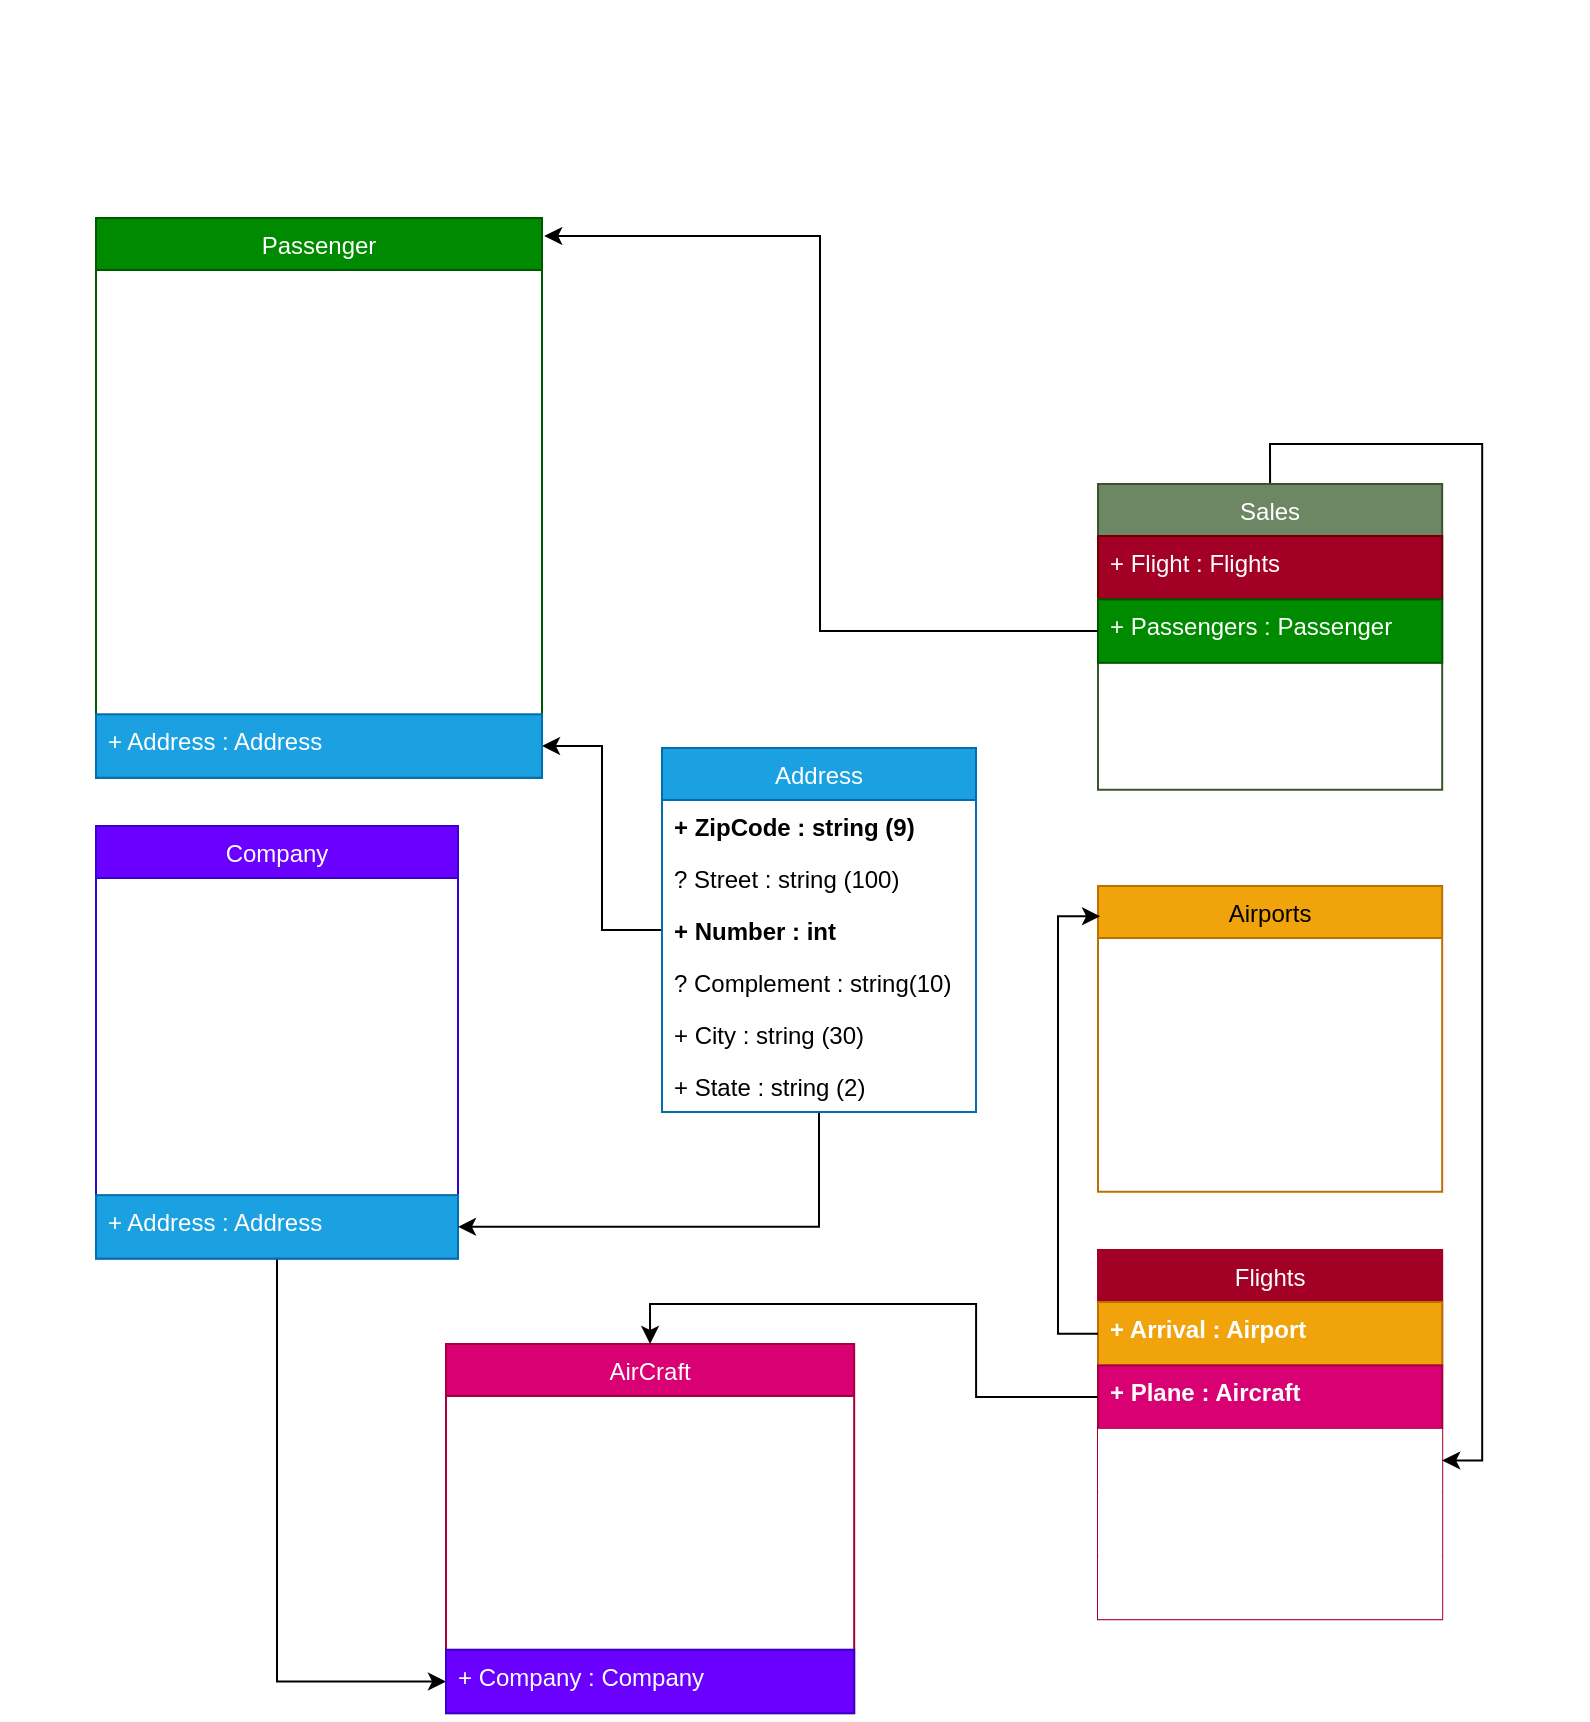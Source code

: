 <mxfile version="21.2.8" type="device" pages="4">
  <diagram id="s0iP47G4CVeVUpnfaaEv" name="Diagrama de Classes">
    <mxGraphModel dx="978" dy="566" grid="0" gridSize="10" guides="1" tooltips="1" connect="1" arrows="1" fold="1" page="1" pageScale="1" pageWidth="827" pageHeight="1169" math="0" shadow="0">
      <root>
        <mxCell id="0" />
        <mxCell id="1" parent="0" />
        <mxCell id="D756m5_iraOkWuvS1Wwe-50" value="&lt;h1&gt;Diagrama&lt;/h1&gt;&lt;p&gt;Empresa OnTheFly&lt;/p&gt;" style="text;html=1;strokeColor=none;fillColor=none;spacing=5;spacingTop=-20;whiteSpace=wrap;overflow=hidden;rounded=0;fontColor=#FFFFFF;labelBackgroundColor=none;align=right;" parent="1" vertex="1">
          <mxGeometry x="685" y="18" width="128" height="69" as="geometry" />
        </mxCell>
        <mxCell id="NTuiT2gRf-ZXmOVXVoKC-87" style="edgeStyle=orthogonalEdgeStyle;rounded=0;orthogonalLoop=1;jettySize=auto;html=1;" parent="1" source="D756m5_iraOkWuvS1Wwe-10" target="NTuiT2gRf-ZXmOVXVoKC-85" edge="1">
          <mxGeometry relative="1" as="geometry" />
        </mxCell>
        <mxCell id="D756m5_iraOkWuvS1Wwe-10" value="Company" style="swimlane;fontStyle=0;childLayout=stackLayout;horizontal=1;startSize=26;fillColor=#6a00ff;horizontalStack=0;resizeParent=1;resizeParentMax=0;resizeLast=0;collapsible=1;marginBottom=0;strokeColor=#3700CC;fontColor=#ffffff;labelBackgroundColor=none;" parent="1" vertex="1">
          <mxGeometry x="67" y="421" width="181" height="216.286" as="geometry" />
        </mxCell>
        <mxCell id="D756m5_iraOkWuvS1Wwe-12" value="+ CNPJ : string (19)" style="text;strokeColor=none;fillColor=none;align=left;verticalAlign=top;spacingLeft=4;spacingRight=4;overflow=hidden;rotatable=0;points=[[0,0.5],[1,0.5]];portConstraint=eastwest;fontColor=#FFFFFF;labelBackgroundColor=none;fontStyle=1" parent="D756m5_iraOkWuvS1Wwe-10" vertex="1">
          <mxGeometry y="26" width="181" height="31.714" as="geometry" />
        </mxCell>
        <mxCell id="D756m5_iraOkWuvS1Wwe-13" value="+ Name : string (30)" style="text;strokeColor=none;fillColor=none;align=left;verticalAlign=top;spacingLeft=4;spacingRight=4;overflow=hidden;rotatable=0;points=[[0,0.5],[1,0.5]];portConstraint=eastwest;fontColor=#FFFFFF;labelBackgroundColor=none;fontStyle=1" parent="D756m5_iraOkWuvS1Wwe-10" vertex="1">
          <mxGeometry y="57.714" width="181" height="31.714" as="geometry" />
        </mxCell>
        <mxCell id="hUZ1QwDip2gVJBxOEBDa-5" value="+ NameOpt : string (30)" style="text;strokeColor=none;fillColor=none;align=left;verticalAlign=top;spacingLeft=4;spacingRight=4;overflow=hidden;rotatable=0;points=[[0,0.5],[1,0.5]];portConstraint=eastwest;fontColor=#FFFFFF;labelBackgroundColor=none;" parent="D756m5_iraOkWuvS1Wwe-10" vertex="1">
          <mxGeometry y="89.429" width="181" height="31.714" as="geometry" />
        </mxCell>
        <mxCell id="D756m5_iraOkWuvS1Wwe-11" value="+ DtOpen : Date (dd/mm/aaaa)" style="text;strokeColor=none;fillColor=none;align=left;verticalAlign=top;spacingLeft=4;spacingRight=4;overflow=hidden;rotatable=0;points=[[0,0.5],[1,0.5]];portConstraint=eastwest;fontColor=#FFFFFF;labelBackgroundColor=none;" parent="D756m5_iraOkWuvS1Wwe-10" vertex="1">
          <mxGeometry y="121.143" width="181" height="31.714" as="geometry" />
        </mxCell>
        <mxCell id="NTuiT2gRf-ZXmOVXVoKC-1" value="+ Status : Bool" style="text;strokeColor=none;fillColor=none;align=left;verticalAlign=top;spacingLeft=4;spacingRight=4;overflow=hidden;rotatable=0;points=[[0,0.5],[1,0.5]];portConstraint=eastwest;fontColor=#FFFFFF;labelBackgroundColor=none;fontStyle=6" parent="D756m5_iraOkWuvS1Wwe-10" vertex="1">
          <mxGeometry y="152.857" width="181" height="31.714" as="geometry" />
        </mxCell>
        <mxCell id="NTuiT2gRf-ZXmOVXVoKC-15" value="+ Address : Address" style="text;strokeColor=#006EAF;fillColor=#1ba1e2;align=left;verticalAlign=top;spacingLeft=4;spacingRight=4;overflow=hidden;rotatable=0;points=[[0,0.5],[1,0.5]];portConstraint=eastwest;fontColor=#ffffff;labelBackgroundColor=none;" parent="D756m5_iraOkWuvS1Wwe-10" vertex="1">
          <mxGeometry y="184.571" width="181" height="31.714" as="geometry" />
        </mxCell>
        <mxCell id="NTuiT2gRf-ZXmOVXVoKC-81" style="edgeStyle=orthogonalEdgeStyle;rounded=0;orthogonalLoop=1;jettySize=auto;html=1;" parent="1" source="NTuiT2gRf-ZXmOVXVoKC-5" target="NTuiT2gRf-ZXmOVXVoKC-80" edge="1">
          <mxGeometry relative="1" as="geometry" />
        </mxCell>
        <mxCell id="NTuiT2gRf-ZXmOVXVoKC-84" style="edgeStyle=orthogonalEdgeStyle;rounded=0;orthogonalLoop=1;jettySize=auto;html=1;entryX=1;entryY=0.5;entryDx=0;entryDy=0;" parent="1" source="NTuiT2gRf-ZXmOVXVoKC-5" target="NTuiT2gRf-ZXmOVXVoKC-15" edge="1">
          <mxGeometry relative="1" as="geometry" />
        </mxCell>
        <mxCell id="NTuiT2gRf-ZXmOVXVoKC-5" value="Address" style="swimlane;fontStyle=0;childLayout=stackLayout;horizontal=1;startSize=26;fillColor=#1ba1e2;horizontalStack=0;resizeParent=1;resizeParentMax=0;resizeLast=0;collapsible=1;marginBottom=0;fontColor=#ffffff;strokeColor=#006EAF;" parent="1" vertex="1">
          <mxGeometry x="350" y="382" width="157" height="182" as="geometry" />
        </mxCell>
        <mxCell id="NTuiT2gRf-ZXmOVXVoKC-6" value="+ ZipCode : string (9)" style="text;strokeColor=none;fillColor=none;align=left;verticalAlign=top;spacingLeft=4;spacingRight=4;overflow=hidden;rotatable=0;points=[[0,0.5],[1,0.5]];portConstraint=eastwest;fontStyle=1" parent="NTuiT2gRf-ZXmOVXVoKC-5" vertex="1">
          <mxGeometry y="26" width="157" height="26" as="geometry" />
        </mxCell>
        <mxCell id="NTuiT2gRf-ZXmOVXVoKC-7" value="? Street : string (100)" style="text;strokeColor=none;fillColor=none;align=left;verticalAlign=top;spacingLeft=4;spacingRight=4;overflow=hidden;rotatable=0;points=[[0,0.5],[1,0.5]];portConstraint=eastwest;" parent="NTuiT2gRf-ZXmOVXVoKC-5" vertex="1">
          <mxGeometry y="52" width="157" height="26" as="geometry" />
        </mxCell>
        <mxCell id="NTuiT2gRf-ZXmOVXVoKC-8" value="+ Number : int" style="text;strokeColor=none;fillColor=none;align=left;verticalAlign=top;spacingLeft=4;spacingRight=4;overflow=hidden;rotatable=0;points=[[0,0.5],[1,0.5]];portConstraint=eastwest;fontStyle=1" parent="NTuiT2gRf-ZXmOVXVoKC-5" vertex="1">
          <mxGeometry y="78" width="157" height="26" as="geometry" />
        </mxCell>
        <mxCell id="bqiVK-j8DCyWfD3Azw1M-1" value="? Complement : string(10)" style="text;strokeColor=none;fillColor=none;align=left;verticalAlign=top;spacingLeft=4;spacingRight=4;overflow=hidden;rotatable=0;points=[[0,0.5],[1,0.5]];portConstraint=eastwest;fontStyle=0" parent="NTuiT2gRf-ZXmOVXVoKC-5" vertex="1">
          <mxGeometry y="104" width="157" height="26" as="geometry" />
        </mxCell>
        <mxCell id="NTuiT2gRf-ZXmOVXVoKC-9" value="+ City : string (30)" style="text;strokeColor=none;fillColor=none;align=left;verticalAlign=top;spacingLeft=4;spacingRight=4;overflow=hidden;rotatable=0;points=[[0,0.5],[1,0.5]];portConstraint=eastwest;" parent="NTuiT2gRf-ZXmOVXVoKC-5" vertex="1">
          <mxGeometry y="130" width="157" height="26" as="geometry" />
        </mxCell>
        <mxCell id="NTuiT2gRf-ZXmOVXVoKC-10" value="+ State : string (2)" style="text;strokeColor=none;fillColor=none;align=left;verticalAlign=top;spacingLeft=4;spacingRight=4;overflow=hidden;rotatable=0;points=[[0,0.5],[1,0.5]];portConstraint=eastwest;" parent="NTuiT2gRf-ZXmOVXVoKC-5" vertex="1">
          <mxGeometry y="156" width="157" height="26" as="geometry" />
        </mxCell>
        <mxCell id="NTuiT2gRf-ZXmOVXVoKC-20" value="AirCraft" style="swimlane;fontStyle=0;childLayout=stackLayout;horizontal=1;startSize=26;fillColor=#d80073;horizontalStack=0;resizeParent=1;resizeParentMax=0;resizeLast=0;collapsible=1;marginBottom=0;strokeColor=#A50040;fontColor=#ffffff;labelBackgroundColor=none;" parent="1" vertex="1">
          <mxGeometry x="242" y="680.0" width="204.09" height="184.571" as="geometry" />
        </mxCell>
        <mxCell id="NTuiT2gRf-ZXmOVXVoKC-21" value="+ RAB : string (6)" style="text;strokeColor=none;fillColor=none;align=left;verticalAlign=top;spacingLeft=4;spacingRight=4;overflow=hidden;rotatable=0;points=[[0,0.5],[1,0.5]];portConstraint=eastwest;fontColor=#FFFFFF;labelBackgroundColor=none;fontStyle=1" parent="NTuiT2gRf-ZXmOVXVoKC-20" vertex="1">
          <mxGeometry y="26" width="204.09" height="31.714" as="geometry" />
        </mxCell>
        <mxCell id="NTuiT2gRf-ZXmOVXVoKC-22" value="+ Capacity : int" style="text;strokeColor=none;fillColor=none;align=left;verticalAlign=top;spacingLeft=4;spacingRight=4;overflow=hidden;rotatable=0;points=[[0,0.5],[1,0.5]];portConstraint=eastwest;fontColor=#FFFFFF;labelBackgroundColor=none;" parent="NTuiT2gRf-ZXmOVXVoKC-20" vertex="1">
          <mxGeometry y="57.714" width="204.09" height="31.714" as="geometry" />
        </mxCell>
        <mxCell id="NTuiT2gRf-ZXmOVXVoKC-23" value="+ DtRegistry : DateTime" style="text;strokeColor=none;fillColor=none;align=left;verticalAlign=top;spacingLeft=4;spacingRight=4;overflow=hidden;rotatable=0;points=[[0,0.5],[1,0.5]];portConstraint=eastwest;fontColor=#FFFFFF;labelBackgroundColor=none;" parent="NTuiT2gRf-ZXmOVXVoKC-20" vertex="1">
          <mxGeometry y="89.429" width="204.09" height="31.714" as="geometry" />
        </mxCell>
        <mxCell id="NTuiT2gRf-ZXmOVXVoKC-24" value="? DtLastFlight : DateTime" style="text;strokeColor=none;fillColor=none;align=left;verticalAlign=top;spacingLeft=4;spacingRight=4;overflow=hidden;rotatable=0;points=[[0,0.5],[1,0.5]];portConstraint=eastwest;fontColor=#FFFFFF;labelBackgroundColor=none;" parent="NTuiT2gRf-ZXmOVXVoKC-20" vertex="1">
          <mxGeometry y="121.143" width="204.09" height="31.714" as="geometry" />
        </mxCell>
        <mxCell id="NTuiT2gRf-ZXmOVXVoKC-85" value="+ Company : Company" style="text;strokeColor=#3700CC;fillColor=#6a00ff;align=left;verticalAlign=top;spacingLeft=4;spacingRight=4;overflow=hidden;rotatable=0;points=[[0,0.5],[1,0.5]];portConstraint=eastwest;fontColor=#ffffff;labelBackgroundColor=none;" parent="NTuiT2gRf-ZXmOVXVoKC-20" vertex="1">
          <mxGeometry y="152.857" width="204.09" height="31.714" as="geometry" />
        </mxCell>
        <mxCell id="NTuiT2gRf-ZXmOVXVoKC-26" value="Flights" style="swimlane;fontStyle=0;childLayout=stackLayout;horizontal=1;startSize=26;fillColor=#a20025;horizontalStack=0;resizeParent=1;resizeParentMax=0;resizeLast=0;collapsible=1;marginBottom=0;strokeColor=#A20025;fontColor=#FFFFFF;labelBackgroundColor=none;" parent="1" vertex="1">
          <mxGeometry x="567.999" y="632.999" width="172.092" height="184.571" as="geometry" />
        </mxCell>
        <mxCell id="NTuiT2gRf-ZXmOVXVoKC-27" value="+ Arrival : Airport" style="text;strokeColor=#BD7000;fillColor=#f0a30a;align=left;verticalAlign=top;spacingLeft=4;spacingRight=4;overflow=hidden;rotatable=0;points=[[0,0.5],[1,0.5]];portConstraint=eastwest;fontColor=#FFFFFF;labelBackgroundColor=none;fontStyle=1" parent="NTuiT2gRf-ZXmOVXVoKC-26" vertex="1">
          <mxGeometry y="26" width="172.092" height="31.714" as="geometry" />
        </mxCell>
        <mxCell id="NTuiT2gRf-ZXmOVXVoKC-28" value="+ Plane : Aircraft" style="text;strokeColor=#A50040;fillColor=#d80073;align=left;verticalAlign=top;spacingLeft=4;spacingRight=4;overflow=hidden;rotatable=0;points=[[0,0.5],[1,0.5]];portConstraint=eastwest;fontColor=#ffffff;labelBackgroundColor=none;fontStyle=1" parent="NTuiT2gRf-ZXmOVXVoKC-26" vertex="1">
          <mxGeometry y="57.714" width="172.092" height="31.714" as="geometry" />
        </mxCell>
        <mxCell id="NTuiT2gRf-ZXmOVXVoKC-29" value="+ Sales : int" style="text;strokeColor=none;fillColor=default;align=left;verticalAlign=top;spacingLeft=4;spacingRight=4;overflow=hidden;rotatable=0;points=[[0,0.5],[1,0.5]];portConstraint=eastwest;fontColor=#ffffff;labelBackgroundColor=none;" parent="NTuiT2gRf-ZXmOVXVoKC-26" vertex="1">
          <mxGeometry y="89.429" width="172.092" height="31.714" as="geometry" />
        </mxCell>
        <mxCell id="wTfsfkHxu8v1AXulRFlv-2" value="+ Status : bool" style="text;strokeColor=none;fillColor=default;align=left;verticalAlign=top;spacingLeft=4;spacingRight=4;overflow=hidden;rotatable=0;points=[[0,0.5],[1,0.5]];portConstraint=eastwest;fontColor=#ffffff;labelBackgroundColor=none;" parent="NTuiT2gRf-ZXmOVXVoKC-26" vertex="1">
          <mxGeometry y="121.143" width="172.092" height="31.714" as="geometry" />
        </mxCell>
        <mxCell id="oEJG3jGZDdh6wJ7Qo5Io-1" value="+ Schedule : DateTime" style="text;strokeColor=none;fillColor=default;align=left;verticalAlign=top;spacingLeft=4;spacingRight=4;overflow=hidden;rotatable=0;points=[[0,0.5],[1,0.5]];portConstraint=eastwest;fontColor=#ffffff;labelBackgroundColor=none;fontStyle=1" parent="NTuiT2gRf-ZXmOVXVoKC-26" vertex="1">
          <mxGeometry y="152.857" width="172.092" height="31.714" as="geometry" />
        </mxCell>
        <mxCell id="V2Tdd-IYD4Dd5Jlef20r-1" style="edgeStyle=orthogonalEdgeStyle;rounded=0;orthogonalLoop=1;jettySize=auto;html=1;exitX=0.5;exitY=0;exitDx=0;exitDy=0;" parent="1" source="NTuiT2gRf-ZXmOVXVoKC-30" target="NTuiT2gRf-ZXmOVXVoKC-29" edge="1">
          <mxGeometry relative="1" as="geometry" />
        </mxCell>
        <mxCell id="NTuiT2gRf-ZXmOVXVoKC-30" value="Sales" style="swimlane;fontStyle=0;childLayout=stackLayout;horizontal=1;startSize=26;fillColor=#6d8764;horizontalStack=0;resizeParent=1;resizeParentMax=0;resizeLast=0;collapsible=1;marginBottom=0;strokeColor=#3A5431;fontColor=#ffffff;labelBackgroundColor=none;" parent="1" vertex="1">
          <mxGeometry x="567.998" y="249.996" width="172.092" height="152.857" as="geometry" />
        </mxCell>
        <mxCell id="NTuiT2gRf-ZXmOVXVoKC-31" value="+ Flight : Flights" style="text;strokeColor=#6F0000;fillColor=#a20025;align=left;verticalAlign=top;spacingLeft=4;spacingRight=4;overflow=hidden;rotatable=0;points=[[0,0.5],[1,0.5]];portConstraint=eastwest;fontColor=#ffffff;labelBackgroundColor=none;" parent="NTuiT2gRf-ZXmOVXVoKC-30" vertex="1">
          <mxGeometry y="26" width="172.092" height="31.714" as="geometry" />
        </mxCell>
        <mxCell id="NTuiT2gRf-ZXmOVXVoKC-32" value="+ Passengers : Passenger" style="text;strokeColor=#005700;fillColor=#008a00;align=left;verticalAlign=top;spacingLeft=4;spacingRight=4;overflow=hidden;rotatable=0;points=[[0,0.5],[1,0.5]];portConstraint=eastwest;fontColor=#ffffff;labelBackgroundColor=none;" parent="NTuiT2gRf-ZXmOVXVoKC-30" vertex="1">
          <mxGeometry y="57.714" width="172.092" height="31.714" as="geometry" />
        </mxCell>
        <mxCell id="NTuiT2gRf-ZXmOVXVoKC-33" value="+ Reserved: bool" style="text;strokeColor=none;fillColor=none;align=left;verticalAlign=top;spacingLeft=4;spacingRight=4;overflow=hidden;rotatable=0;points=[[0,0.5],[1,0.5]];portConstraint=eastwest;fontColor=#FFFFFF;labelBackgroundColor=none;" parent="NTuiT2gRf-ZXmOVXVoKC-30" vertex="1">
          <mxGeometry y="89.429" width="172.092" height="31.714" as="geometry" />
        </mxCell>
        <mxCell id="NTuiT2gRf-ZXmOVXVoKC-93" value="+ Sold : bool" style="text;strokeColor=none;fillColor=none;align=left;verticalAlign=top;spacingLeft=4;spacingRight=4;overflow=hidden;rotatable=0;points=[[0,0.5],[1,0.5]];portConstraint=eastwest;fontColor=#FFFFFF;labelBackgroundColor=none;fontStyle=6" parent="NTuiT2gRf-ZXmOVXVoKC-30" vertex="1">
          <mxGeometry y="121.143" width="172.092" height="31.714" as="geometry" />
        </mxCell>
        <mxCell id="NTuiT2gRf-ZXmOVXVoKC-68" value="Airports" style="swimlane;fontStyle=0;childLayout=stackLayout;horizontal=1;startSize=26;fillColor=#f0a30a;horizontalStack=0;resizeParent=1;resizeParentMax=0;resizeLast=0;collapsible=1;marginBottom=0;strokeColor=#BD7000;fontColor=#000000;labelBackgroundColor=none;" parent="1" vertex="1">
          <mxGeometry x="568" y="451" width="172.092" height="152.857" as="geometry" />
        </mxCell>
        <mxCell id="NTuiT2gRf-ZXmOVXVoKC-69" value="+ IATA : string (3)" style="text;strokeColor=none;fillColor=none;align=left;verticalAlign=top;spacingLeft=4;spacingRight=4;overflow=hidden;rotatable=0;points=[[0,0.5],[1,0.5]];portConstraint=eastwest;fontColor=#FFFFFF;labelBackgroundColor=none;fontStyle=1" parent="NTuiT2gRf-ZXmOVXVoKC-68" vertex="1">
          <mxGeometry y="26" width="172.092" height="31.714" as="geometry" />
        </mxCell>
        <mxCell id="NTuiT2gRf-ZXmOVXVoKC-70" value="+ State : string (2)" style="text;strokeColor=none;fillColor=none;align=left;verticalAlign=top;spacingLeft=4;spacingRight=4;overflow=hidden;rotatable=0;points=[[0,0.5],[1,0.5]];portConstraint=eastwest;fontColor=#FFFFFF;labelBackgroundColor=none;fontStyle=0" parent="NTuiT2gRf-ZXmOVXVoKC-68" vertex="1">
          <mxGeometry y="57.714" width="172.092" height="31.714" as="geometry" />
        </mxCell>
        <mxCell id="mOaIPzC0KGJ-YpsY6W_5-1" value="+ City : string (20)" style="text;strokeColor=none;fillColor=none;align=left;verticalAlign=top;spacingLeft=4;spacingRight=4;overflow=hidden;rotatable=0;points=[[0,0.5],[1,0.5]];portConstraint=eastwest;fontColor=#FFFFFF;labelBackgroundColor=none;fontStyle=0" parent="NTuiT2gRf-ZXmOVXVoKC-68" vertex="1">
          <mxGeometry y="89.429" width="172.092" height="31.714" as="geometry" />
        </mxCell>
        <mxCell id="NTuiT2gRf-ZXmOVXVoKC-71" value="+ Country : string (2)" style="text;strokeColor=none;fillColor=none;align=left;verticalAlign=top;spacingLeft=4;spacingRight=4;overflow=hidden;rotatable=0;points=[[0,0.5],[1,0.5]];portConstraint=eastwest;fontColor=#FFFFFF;labelBackgroundColor=none;fontStyle=0" parent="NTuiT2gRf-ZXmOVXVoKC-68" vertex="1">
          <mxGeometry y="121.143" width="172.092" height="31.714" as="geometry" />
        </mxCell>
        <mxCell id="NTuiT2gRf-ZXmOVXVoKC-72" value="Passenger" style="swimlane;fontStyle=0;childLayout=stackLayout;horizontal=1;startSize=26;fillColor=#008a00;horizontalStack=0;resizeParent=1;resizeParentMax=0;resizeLast=0;collapsible=1;marginBottom=0;strokeColor=#005700;fontColor=#ffffff;labelBackgroundColor=none;" parent="1" vertex="1">
          <mxGeometry x="67" y="117" width="223" height="279.86" as="geometry" />
        </mxCell>
        <mxCell id="NTuiT2gRf-ZXmOVXVoKC-73" value="+ CPF : string (14)" style="text;strokeColor=none;fillColor=none;align=left;verticalAlign=top;spacingLeft=4;spacingRight=4;overflow=hidden;rotatable=0;points=[[0,0.5],[1,0.5]];portConstraint=eastwest;fontColor=#FFFFFF;labelBackgroundColor=none;fontStyle=1" parent="NTuiT2gRf-ZXmOVXVoKC-72" vertex="1">
          <mxGeometry y="26" width="223" height="31.714" as="geometry" />
        </mxCell>
        <mxCell id="NTuiT2gRf-ZXmOVXVoKC-74" value="+ Name : string (30)" style="text;strokeColor=none;fillColor=none;align=left;verticalAlign=top;spacingLeft=4;spacingRight=4;overflow=hidden;rotatable=0;points=[[0,0.5],[1,0.5]];portConstraint=eastwest;fontColor=#FFFFFF;labelBackgroundColor=none;" parent="NTuiT2gRf-ZXmOVXVoKC-72" vertex="1">
          <mxGeometry y="57.714" width="223" height="31.714" as="geometry" />
        </mxCell>
        <mxCell id="NTuiT2gRf-ZXmOVXVoKC-75" value="+ Gender : char&#xa;" style="text;strokeColor=none;fillColor=none;align=left;verticalAlign=top;spacingLeft=4;spacingRight=4;overflow=hidden;rotatable=0;points=[[0,0.5],[1,0.5]];portConstraint=eastwest;fontColor=#FFFFFF;labelBackgroundColor=none;" parent="NTuiT2gRf-ZXmOVXVoKC-72" vertex="1">
          <mxGeometry y="89.429" width="223" height="31.714" as="geometry" />
        </mxCell>
        <mxCell id="NTuiT2gRf-ZXmOVXVoKC-76" value="? Phone : string (14)" style="text;strokeColor=none;fillColor=none;align=left;verticalAlign=top;spacingLeft=4;spacingRight=4;overflow=hidden;rotatable=0;points=[[0,0.5],[1,0.5]];portConstraint=eastwest;fontColor=#FFFFFF;labelBackgroundColor=none;" parent="NTuiT2gRf-ZXmOVXVoKC-72" vertex="1">
          <mxGeometry y="121.143" width="223" height="31.86" as="geometry" />
        </mxCell>
        <mxCell id="NTuiT2gRf-ZXmOVXVoKC-77" value="+ DtBirth : Date (dd/mm/aaaa)&#xa;" style="text;strokeColor=none;fillColor=none;align=left;verticalAlign=top;spacingLeft=4;spacingRight=4;overflow=hidden;rotatable=0;points=[[0,0.5],[1,0.5]];portConstraint=eastwest;fontColor=#FFFFFF;labelBackgroundColor=none;" parent="NTuiT2gRf-ZXmOVXVoKC-72" vertex="1">
          <mxGeometry y="153.003" width="223" height="31.714" as="geometry" />
        </mxCell>
        <mxCell id="NTuiT2gRf-ZXmOVXVoKC-78" value="+ DtRegister : DateTime (dd/mm/aaaa)" style="text;strokeColor=none;fillColor=none;align=left;verticalAlign=top;spacingLeft=4;spacingRight=4;overflow=hidden;rotatable=0;points=[[0,0.5],[1,0.5]];portConstraint=eastwest;fontColor=#FFFFFF;labelBackgroundColor=none;" parent="NTuiT2gRf-ZXmOVXVoKC-72" vertex="1">
          <mxGeometry y="184.717" width="223" height="31.714" as="geometry" />
        </mxCell>
        <mxCell id="NTuiT2gRf-ZXmOVXVoKC-79" value="+ Status : Bool" style="text;strokeColor=none;fillColor=none;align=left;verticalAlign=top;spacingLeft=4;spacingRight=4;overflow=hidden;rotatable=0;points=[[0,0.5],[1,0.5]];portConstraint=eastwest;fontColor=#FFFFFF;labelBackgroundColor=none;fontStyle=6" parent="NTuiT2gRf-ZXmOVXVoKC-72" vertex="1">
          <mxGeometry y="216.431" width="223" height="31.714" as="geometry" />
        </mxCell>
        <mxCell id="NTuiT2gRf-ZXmOVXVoKC-80" value="+ Address : Address" style="text;strokeColor=#006EAF;fillColor=#1ba1e2;align=left;verticalAlign=top;spacingLeft=4;spacingRight=4;overflow=hidden;rotatable=0;points=[[0,0.5],[1,0.5]];portConstraint=eastwest;fontColor=#ffffff;labelBackgroundColor=none;" parent="NTuiT2gRf-ZXmOVXVoKC-72" vertex="1">
          <mxGeometry y="248.146" width="223" height="31.714" as="geometry" />
        </mxCell>
        <mxCell id="NTuiT2gRf-ZXmOVXVoKC-90" style="edgeStyle=orthogonalEdgeStyle;rounded=0;orthogonalLoop=1;jettySize=auto;html=1;entryX=0.5;entryY=0;entryDx=0;entryDy=0;" parent="1" source="NTuiT2gRf-ZXmOVXVoKC-28" target="NTuiT2gRf-ZXmOVXVoKC-20" edge="1">
          <mxGeometry relative="1" as="geometry" />
        </mxCell>
        <mxCell id="NTuiT2gRf-ZXmOVXVoKC-91" style="edgeStyle=orthogonalEdgeStyle;rounded=0;orthogonalLoop=1;jettySize=auto;html=1;entryX=0.006;entryY=0.099;entryDx=0;entryDy=0;entryPerimeter=0;" parent="1" source="NTuiT2gRf-ZXmOVXVoKC-27" target="NTuiT2gRf-ZXmOVXVoKC-68" edge="1">
          <mxGeometry relative="1" as="geometry" />
        </mxCell>
        <mxCell id="NTuiT2gRf-ZXmOVXVoKC-95" style="edgeStyle=orthogonalEdgeStyle;rounded=0;orthogonalLoop=1;jettySize=auto;html=1;entryX=1.005;entryY=0.032;entryDx=0;entryDy=0;entryPerimeter=0;" parent="1" source="NTuiT2gRf-ZXmOVXVoKC-32" target="NTuiT2gRf-ZXmOVXVoKC-72" edge="1">
          <mxGeometry relative="1" as="geometry">
            <mxPoint x="326" y="198" as="targetPoint" />
          </mxGeometry>
        </mxCell>
        <mxCell id="O02N_vaFpNUha1QTAmt3-1" value="Classes - Dotnet Core" style="text;html=1;strokeColor=none;fillColor=none;align=center;verticalAlign=middle;whiteSpace=wrap;rounded=0;fontStyle=1;fontColor=#FFFFFF;labelBackgroundColor=none;" parent="1" vertex="1">
          <mxGeometry x="19" y="18" width="137" height="30" as="geometry" />
        </mxCell>
      </root>
    </mxGraphModel>
  </diagram>
  <diagram id="Sys5PgMuy0D5WZqCFuJv" name="Diagrama de Core">
    <mxGraphModel dx="1418" dy="820" grid="0" gridSize="10" guides="1" tooltips="1" connect="1" arrows="1" fold="1" page="1" pageScale="1" pageWidth="850" pageHeight="1100" math="0" shadow="0">
      <root>
        <mxCell id="0" />
        <mxCell id="1" parent="0" />
        <mxCell id="l92b_fELdAD-0Tn2WYDk-26" value="Passenger" style="rounded=1;whiteSpace=wrap;html=1;fillColor=#008a00;strokeColor=#005700;fontColor=#ffffff;labelBackgroundColor=none;" parent="1" vertex="1">
          <mxGeometry x="146" y="139" width="120" height="60" as="geometry" />
        </mxCell>
        <mxCell id="l92b_fELdAD-0Tn2WYDk-27" style="edgeStyle=orthogonalEdgeStyle;rounded=0;orthogonalLoop=1;jettySize=auto;html=1;startArrow=classic;startFill=1;endArrow=classic;endFill=1;fontColor=#FFFFFF;labelBackgroundColor=none;" parent="1" source="l92b_fELdAD-0Tn2WYDk-28" target="l92b_fELdAD-0Tn2WYDk-43" edge="1">
          <mxGeometry relative="1" as="geometry" />
        </mxCell>
        <mxCell id="l92b_fELdAD-0Tn2WYDk-28" value="Company" style="rounded=1;whiteSpace=wrap;html=1;fillColor=#6a00ff;strokeColor=#3700CC;fontColor=#ffffff;labelBackgroundColor=none;" parent="1" vertex="1">
          <mxGeometry x="146" y="225" width="120" height="60" as="geometry" />
        </mxCell>
        <mxCell id="l92b_fELdAD-0Tn2WYDk-29" style="edgeStyle=orthogonalEdgeStyle;rounded=0;orthogonalLoop=1;jettySize=auto;html=1;startArrow=classic;startFill=1;endArrow=classic;endFill=1;fontColor=#FFFFFF;labelBackgroundColor=none;" parent="1" source="l92b_fELdAD-0Tn2WYDk-30" target="l92b_fELdAD-0Tn2WYDk-42" edge="1">
          <mxGeometry relative="1" as="geometry" />
        </mxCell>
        <mxCell id="l92b_fELdAD-0Tn2WYDk-30" value="&lt;span&gt;Flights&lt;/span&gt;" style="rounded=1;whiteSpace=wrap;html=1;fillColor=#a20025;strokeColor=#6F0000;fontColor=#ffffff;labelBackgroundColor=none;" parent="1" vertex="1">
          <mxGeometry x="146" y="311" width="120" height="60" as="geometry" />
        </mxCell>
        <mxCell id="l92b_fELdAD-0Tn2WYDk-31" style="edgeStyle=orthogonalEdgeStyle;rounded=0;orthogonalLoop=1;jettySize=auto;html=1;startArrow=classic;startFill=1;endArrow=none;endFill=0;fontColor=#FFFFFF;labelBackgroundColor=none;shadow=0;" parent="1" source="l92b_fELdAD-0Tn2WYDk-32" edge="1">
          <mxGeometry relative="1" as="geometry">
            <mxPoint x="627.75" y="431" as="targetPoint" />
          </mxGeometry>
        </mxCell>
        <mxCell id="l92b_fELdAD-0Tn2WYDk-32" value="&lt;span&gt;Airport&lt;/span&gt;" style="rounded=1;whiteSpace=wrap;html=1;fillColor=#f0a30a;strokeColor=#BD7000;fontColor=#000000;labelBackgroundColor=none;shadow=0;" parent="1" vertex="1">
          <mxGeometry x="146" y="401" width="120" height="60" as="geometry" />
        </mxCell>
        <mxCell id="l92b_fELdAD-0Tn2WYDk-33" style="edgeStyle=orthogonalEdgeStyle;rounded=0;orthogonalLoop=1;jettySize=auto;html=1;startArrow=classic;startFill=1;endArrow=classic;endFill=1;fontColor=#FFFFFF;labelBackgroundColor=none;" parent="1" source="l92b_fELdAD-0Tn2WYDk-34" target="l92b_fELdAD-0Tn2WYDk-38" edge="1">
          <mxGeometry relative="1" as="geometry" />
        </mxCell>
        <mxCell id="l92b_fELdAD-0Tn2WYDk-34" value="Aircraft" style="rounded=1;whiteSpace=wrap;html=1;fillColor=#d80073;strokeColor=#A50040;fontColor=#ffffff;labelBackgroundColor=none;" parent="1" vertex="1">
          <mxGeometry x="149" y="492" width="120" height="60" as="geometry" />
        </mxCell>
        <mxCell id="l92b_fELdAD-0Tn2WYDk-35" style="edgeStyle=orthogonalEdgeStyle;rounded=0;orthogonalLoop=1;jettySize=auto;html=1;startArrow=none;startFill=0;endArrow=classic;endFill=1;entryX=0;entryY=0.5;entryDx=0;entryDy=0;fontColor=#FFFFFF;labelBackgroundColor=none;exitX=0.5;exitY=1;exitDx=0;exitDy=0;" parent="1" source="l92b_fELdAD-0Tn2WYDk-36" target="l92b_fELdAD-0Tn2WYDk-46" edge="1">
          <mxGeometry relative="1" as="geometry" />
        </mxCell>
        <mxCell id="XOG-IboaoWW6r4vmQ2P3-3" style="edgeStyle=orthogonalEdgeStyle;rounded=0;orthogonalLoop=1;jettySize=auto;html=1;exitX=0.25;exitY=1;exitDx=0;exitDy=0;entryX=0;entryY=0.5;entryDx=0;entryDy=0;fontSize=11;fontColor=#FFFFFF;" parent="1" source="l92b_fELdAD-0Tn2WYDk-36" target="XOG-IboaoWW6r4vmQ2P3-1" edge="1">
          <mxGeometry relative="1" as="geometry" />
        </mxCell>
        <mxCell id="l92b_fELdAD-0Tn2WYDk-36" value="&lt;span&gt;Saler (Producer)&lt;br&gt;Reserver (Producer)&lt;br&gt;&lt;/span&gt;" style="rounded=1;whiteSpace=wrap;html=1;fillColor=#6d8764;strokeColor=#3A5431;fontColor=#ffffff;labelBackgroundColor=none;" parent="1" vertex="1">
          <mxGeometry x="146" y="583" width="120" height="60" as="geometry" />
        </mxCell>
        <mxCell id="l92b_fELdAD-0Tn2WYDk-38" value="DBAircraft" style="shape=cylinder3;whiteSpace=wrap;html=1;boundedLbl=1;backgroundOutline=1;size=15;fillColor=#d5e8d4;strokeColor=#82b366;fontColor=#000000;labelBackgroundColor=none;fontStyle=1" parent="1" vertex="1">
          <mxGeometry x="627.75" y="482" width="70" height="80" as="geometry" />
        </mxCell>
        <mxCell id="6PlSyTxnRORaIigxU_hD-1" style="edgeStyle=orthogonalEdgeStyle;rounded=0;orthogonalLoop=1;jettySize=auto;html=1;entryX=1;entryY=0.5;entryDx=0;entryDy=0;fontSize=11;fontColor=#FFFFFF;" parent="1" source="l92b_fELdAD-0Tn2WYDk-40" target="l92b_fELdAD-0Tn2WYDk-36" edge="1">
          <mxGeometry relative="1" as="geometry" />
        </mxCell>
        <mxCell id="l92b_fELdAD-0Tn2WYDk-40" value="DBSales" style="shape=cylinder3;whiteSpace=wrap;html=1;boundedLbl=1;backgroundOutline=1;size=15;fillColor=#d5e8d4;strokeColor=#82b366;fontColor=#000000;labelBackgroundColor=none;fontStyle=1" parent="1" vertex="1">
          <mxGeometry x="629" y="573" width="70" height="80" as="geometry" />
        </mxCell>
        <mxCell id="l92b_fELdAD-0Tn2WYDk-42" value="DBFlight" style="shape=cylinder3;whiteSpace=wrap;html=1;boundedLbl=1;backgroundOutline=1;size=15;fillColor=#d5e8d4;strokeColor=#82b366;fontColor=#000000;labelBackgroundColor=none;fontStyle=1" parent="1" vertex="1">
          <mxGeometry x="629.12" y="301" width="70" height="80" as="geometry" />
        </mxCell>
        <mxCell id="l92b_fELdAD-0Tn2WYDk-43" value="DBCompany" style="shape=cylinder3;whiteSpace=wrap;html=1;boundedLbl=1;backgroundOutline=1;size=15;fillColor=#d5e8d4;strokeColor=#82b366;fontColor=#000000;labelBackgroundColor=none;fontStyle=1" parent="1" vertex="1">
          <mxGeometry x="627.75" y="215" width="72.5" height="80" as="geometry" />
        </mxCell>
        <mxCell id="l92b_fELdAD-0Tn2WYDk-44" value="APIs - Dotnet Core" style="text;html=1;strokeColor=none;fillColor=none;align=center;verticalAlign=middle;whiteSpace=wrap;rounded=0;fontStyle=1;fontColor=#FFFFFF;labelBackgroundColor=none;" parent="1" vertex="1">
          <mxGeometry x="30" y="30" width="110" height="30" as="geometry" />
        </mxCell>
        <mxCell id="l92b_fELdAD-0Tn2WYDk-45" style="edgeStyle=orthogonalEdgeStyle;rounded=0;orthogonalLoop=1;jettySize=auto;html=1;startArrow=none;startFill=0;endArrow=classic;endFill=1;fontColor=#FFFFFF;labelBackgroundColor=none;" parent="1" source="l92b_fELdAD-0Tn2WYDk-46" target="l92b_fELdAD-0Tn2WYDk-48" edge="1">
          <mxGeometry relative="1" as="geometry" />
        </mxCell>
        <mxCell id="l92b_fELdAD-0Tn2WYDk-46" value="RabbitMQ&lt;br&gt;(Sales)" style="shape=process;whiteSpace=wrap;html=1;backgroundOutline=1;fillColor=#a0522d;fontColor=#000000;strokeColor=#6D1F00;labelBackgroundColor=none;" parent="1" vertex="1">
          <mxGeometry x="286" y="695" width="120" height="60" as="geometry" />
        </mxCell>
        <mxCell id="l92b_fELdAD-0Tn2WYDk-47" style="edgeStyle=orthogonalEdgeStyle;rounded=0;orthogonalLoop=1;jettySize=auto;html=1;startArrow=none;startFill=0;endArrow=classic;endFill=1;fontColor=#FFFFFF;labelBackgroundColor=none;" parent="1" source="l92b_fELdAD-0Tn2WYDk-48" target="l92b_fELdAD-0Tn2WYDk-40" edge="1">
          <mxGeometry relative="1" as="geometry" />
        </mxCell>
        <mxCell id="l92b_fELdAD-0Tn2WYDk-48" value="&lt;span&gt;Sale (Consumer)&lt;/span&gt;" style="rounded=1;whiteSpace=wrap;html=1;fillColor=#f8cecc;strokeColor=#b85450;fontColor=#000000;labelBackgroundColor=none;" parent="1" vertex="1">
          <mxGeometry x="493" y="695" width="120" height="60" as="geometry" />
        </mxCell>
        <mxCell id="6PlSyTxnRORaIigxU_hD-2" style="edgeStyle=orthogonalEdgeStyle;rounded=0;orthogonalLoop=1;jettySize=auto;html=1;startArrow=classic;startFill=1;endArrow=classic;endFill=1;fontColor=#FFFFFF;labelBackgroundColor=none;exitX=1;exitY=0.5;exitDx=0;exitDy=0;entryX=0.019;entryY=0.588;entryDx=0;entryDy=0;entryPerimeter=0;" parent="1" source="l92b_fELdAD-0Tn2WYDk-26" target="8zHX2nlmtuyomTRbBork-1" edge="1">
          <mxGeometry relative="1" as="geometry">
            <mxPoint x="378" y="169" as="sourcePoint" />
            <mxPoint x="553" y="169" as="targetPoint" />
          </mxGeometry>
        </mxCell>
        <mxCell id="5lyyxQfZGs0tRQT2jtFW-1" value="&lt;h1&gt;Diagrama&lt;/h1&gt;&lt;p&gt;Empresa OnTheFly&lt;/p&gt;" style="text;html=1;strokeColor=none;fillColor=none;spacing=5;spacingTop=-20;whiteSpace=wrap;overflow=hidden;rounded=0;fontColor=#FFFFFF;labelBackgroundColor=none;align=right;" parent="1" vertex="1">
          <mxGeometry x="710" y="10.5" width="128" height="69" as="geometry" />
        </mxCell>
        <mxCell id="XOG-IboaoWW6r4vmQ2P3-4" style="edgeStyle=orthogonalEdgeStyle;rounded=0;orthogonalLoop=1;jettySize=auto;html=1;exitX=1;exitY=0.5;exitDx=0;exitDy=0;entryX=0;entryY=0.5;entryDx=0;entryDy=0;fontSize=11;fontColor=#FFFFFF;" parent="1" source="XOG-IboaoWW6r4vmQ2P3-1" target="XOG-IboaoWW6r4vmQ2P3-2" edge="1">
          <mxGeometry relative="1" as="geometry" />
        </mxCell>
        <mxCell id="XOG-IboaoWW6r4vmQ2P3-1" value="RabbitMQ&lt;br&gt;(Reservation)" style="shape=process;whiteSpace=wrap;html=1;backgroundOutline=1;fillColor=#a0522d;fontColor=#000000;strokeColor=#6D1F00;labelBackgroundColor=none;" parent="1" vertex="1">
          <mxGeometry x="286" y="773" width="120" height="60" as="geometry" />
        </mxCell>
        <mxCell id="XOG-IboaoWW6r4vmQ2P3-5" style="edgeStyle=orthogonalEdgeStyle;rounded=0;orthogonalLoop=1;jettySize=auto;html=1;entryX=0.855;entryY=1;entryDx=0;entryDy=-4.35;entryPerimeter=0;fontSize=11;fontColor=#FFFFFF;" parent="1" source="XOG-IboaoWW6r4vmQ2P3-2" target="l92b_fELdAD-0Tn2WYDk-40" edge="1">
          <mxGeometry relative="1" as="geometry" />
        </mxCell>
        <mxCell id="XOG-IboaoWW6r4vmQ2P3-2" value="&lt;span&gt;Reserve (Consumer)&lt;/span&gt;" style="rounded=1;whiteSpace=wrap;html=1;fillColor=#f8cecc;strokeColor=#b85450;fontColor=#000000;labelBackgroundColor=none;" parent="1" vertex="1">
          <mxGeometry x="493" y="773" width="120" height="60" as="geometry" />
        </mxCell>
        <mxCell id="wHPoJQCPTlg8hutAKL7g-1" value="DBAirport" style="shape=cylinder3;whiteSpace=wrap;html=1;boundedLbl=1;backgroundOutline=1;size=15;fillColor=#d5e8d4;strokeColor=#82b366;fontColor=#000000;labelBackgroundColor=none;fontStyle=1;shadow=0;" parent="1" vertex="1">
          <mxGeometry x="627.75" y="391" width="70" height="80" as="geometry" />
        </mxCell>
        <mxCell id="8zHX2nlmtuyomTRbBork-1" value="DB&lt;br&gt;Passenger" style="shape=cylinder3;whiteSpace=wrap;html=1;boundedLbl=1;backgroundOutline=1;size=15;fillColor=#d5e8d4;strokeColor=#82b366;fontColor=#000000;labelBackgroundColor=none;fontStyle=1" parent="1" vertex="1">
          <mxGeometry x="626.62" y="122" width="72.5" height="80" as="geometry" />
        </mxCell>
      </root>
    </mxGraphModel>
  </diagram>
  <diagram id="OUuvtVphfbrNQnNbYbyr" name="Vendas Diagrama de Fluxo">
    <mxGraphModel dx="1418" dy="820" grid="0" gridSize="10" guides="1" tooltips="1" connect="1" arrows="1" fold="1" page="1" pageScale="1" pageWidth="1169" pageHeight="827" math="0" shadow="0">
      <root>
        <mxCell id="0" />
        <mxCell id="1" parent="0" />
        <mxCell id="R3SRbPJRd-984G5sJ89k-7" style="edgeStyle=orthogonalEdgeStyle;rounded=0;orthogonalLoop=1;jettySize=auto;html=1;entryX=0.5;entryY=0;entryDx=0;entryDy=0;fontSize=11;fontColor=#FFFFFF;labelBorderColor=none;" parent="1" source="R3SRbPJRd-984G5sJ89k-1" target="R3SRbPJRd-984G5sJ89k-6" edge="1">
          <mxGeometry relative="1" as="geometry" />
        </mxCell>
        <mxCell id="R3SRbPJRd-984G5sJ89k-1" value="Venda de Passagem" style="rounded=1;html=1;absoluteArcSize=1;arcSize=14;strokeWidth=2;strokeColor=#A20025;fontSize=11;fontColor=#FFFFFF;fillColor=none;labelBorderColor=none;" parent="1" vertex="1">
          <mxGeometry x="472" y="159" width="130" height="54" as="geometry" />
        </mxCell>
        <mxCell id="R3SRbPJRd-984G5sJ89k-10" value="" style="edgeStyle=orthogonalEdgeStyle;rounded=0;orthogonalLoop=1;jettySize=auto;html=1;fontSize=11;fontColor=#FFFFFF;labelBorderColor=none;" parent="1" source="R3SRbPJRd-984G5sJ89k-2" target="R3SRbPJRd-984G5sJ89k-9" edge="1">
          <mxGeometry relative="1" as="geometry" />
        </mxCell>
        <mxCell id="R3SRbPJRd-984G5sJ89k-24" style="edgeStyle=orthogonalEdgeStyle;rounded=0;orthogonalLoop=1;jettySize=auto;html=1;exitX=0.5;exitY=0;exitDx=0;exitDy=0;entryX=0;entryY=0.5;entryDx=0;entryDy=0;fontSize=11;fontColor=#FFFFFF;labelBorderColor=none;" parent="1" source="R3SRbPJRd-984G5sJ89k-2" target="R3SRbPJRd-984G5sJ89k-22" edge="1">
          <mxGeometry relative="1" as="geometry" />
        </mxCell>
        <mxCell id="R3SRbPJRd-984G5sJ89k-2" value="Tem &lt;br&gt;Cadastro" style="rhombus;html=1;fontSize=11;fillColor=none;strokeColor=#A20025;fontColor=#FFFFFF;rounded=1;arcSize=14;strokeWidth=2;labelBorderColor=none;" parent="1" vertex="1">
          <mxGeometry x="308" y="256" width="80" height="80" as="geometry" />
        </mxCell>
        <mxCell id="R3SRbPJRd-984G5sJ89k-8" style="edgeStyle=orthogonalEdgeStyle;rounded=0;orthogonalLoop=1;jettySize=auto;html=1;fontSize=11;fontColor=#FFFFFF;labelBorderColor=none;" parent="1" source="R3SRbPJRd-984G5sJ89k-6" target="R3SRbPJRd-984G5sJ89k-2" edge="1">
          <mxGeometry relative="1" as="geometry" />
        </mxCell>
        <mxCell id="R3SRbPJRd-984G5sJ89k-15" value="" style="edgeStyle=orthogonalEdgeStyle;rounded=0;orthogonalLoop=1;jettySize=auto;html=1;fontSize=11;fontColor=#FFFFFF;entryX=0;entryY=0.5;entryDx=0;entryDy=0;labelBorderColor=none;" parent="1" source="R3SRbPJRd-984G5sJ89k-6" target="R3SRbPJRd-984G5sJ89k-16" edge="1">
          <mxGeometry relative="1" as="geometry">
            <mxPoint x="686" y="296" as="targetPoint" />
          </mxGeometry>
        </mxCell>
        <mxCell id="R3SRbPJRd-984G5sJ89k-25" style="edgeStyle=orthogonalEdgeStyle;rounded=0;orthogonalLoop=1;jettySize=auto;html=1;exitX=0.5;exitY=1;exitDx=0;exitDy=0;entryX=0.5;entryY=0;entryDx=0;entryDy=0;fontSize=11;fontColor=#FFFFFF;labelBorderColor=none;" parent="1" source="R3SRbPJRd-984G5sJ89k-6" target="R3SRbPJRd-984G5sJ89k-22" edge="1">
          <mxGeometry relative="1" as="geometry" />
        </mxCell>
        <mxCell id="R3SRbPJRd-984G5sJ89k-6" value="" style="verticalLabelPosition=bottom;verticalAlign=top;html=1;shape=hexagon;perimeter=hexagonPerimeter2;arcSize=6;size=0.27;strokeColor=#A20025;fontSize=11;fontColor=#FFFFFF;fillColor=none;labelBorderColor=none;" parent="1" vertex="1">
          <mxGeometry x="480" y="263" width="114" height="66" as="geometry" />
        </mxCell>
        <mxCell id="gkZsKyGTnLLuIFyLuJ4G-3" style="edgeStyle=orthogonalEdgeStyle;rounded=0;orthogonalLoop=1;jettySize=auto;html=1;exitX=0.5;exitY=1;exitDx=0;exitDy=0;entryX=0.5;entryY=0;entryDx=0;entryDy=0;entryPerimeter=0;fontSize=11;fontColor=#FFFFFF;labelBorderColor=none;" parent="1" source="R3SRbPJRd-984G5sJ89k-9" target="gkZsKyGTnLLuIFyLuJ4G-2" edge="1">
          <mxGeometry relative="1" as="geometry" />
        </mxCell>
        <mxCell id="-6WaihfhU9FIXx5ufaxQ-2" value="" style="edgeStyle=orthogonalEdgeStyle;rounded=0;orthogonalLoop=1;jettySize=auto;html=1;fontSize=11;fontColor=#FFFFFF;labelBorderColor=none;" parent="1" source="R3SRbPJRd-984G5sJ89k-9" target="-6WaihfhU9FIXx5ufaxQ-1" edge="1">
          <mxGeometry relative="1" as="geometry" />
        </mxCell>
        <mxCell id="R3SRbPJRd-984G5sJ89k-9" value="Cadastrar Passageiro" style="html=1;fontSize=11;fillColor=none;strokeColor=#A20025;fontColor=#FFFFFF;rounded=1;arcSize=14;strokeWidth=2;labelBorderColor=none;" parent="1" vertex="1">
          <mxGeometry x="128" y="266" width="120" height="60" as="geometry" />
        </mxCell>
        <mxCell id="R3SRbPJRd-984G5sJ89k-18" value="" style="edgeStyle=orthogonalEdgeStyle;rounded=0;orthogonalLoop=1;jettySize=auto;html=1;fontSize=11;fontColor=#FFFFFF;labelBorderColor=none;" parent="1" source="R3SRbPJRd-984G5sJ89k-16" target="R3SRbPJRd-984G5sJ89k-17" edge="1">
          <mxGeometry relative="1" as="geometry" />
        </mxCell>
        <mxCell id="R3SRbPJRd-984G5sJ89k-23" style="edgeStyle=orthogonalEdgeStyle;rounded=0;orthogonalLoop=1;jettySize=auto;html=1;entryX=1;entryY=0.5;entryDx=0;entryDy=0;fontSize=11;fontColor=#FFFFFF;exitX=0.5;exitY=1;exitDx=0;exitDy=0;labelBorderColor=none;" parent="1" source="R3SRbPJRd-984G5sJ89k-16" target="R3SRbPJRd-984G5sJ89k-22" edge="1">
          <mxGeometry relative="1" as="geometry" />
        </mxCell>
        <mxCell id="R3SRbPJRd-984G5sJ89k-16" value="Tem &lt;br&gt;Destino" style="rhombus;html=1;fontSize=11;fillColor=none;strokeColor=#A20025;fontColor=#FFFFFF;rounded=1;arcSize=14;strokeWidth=2;labelBorderColor=none;" parent="1" vertex="1">
          <mxGeometry x="664" y="256" width="80" height="80" as="geometry" />
        </mxCell>
        <mxCell id="gkZsKyGTnLLuIFyLuJ4G-5" style="edgeStyle=orthogonalEdgeStyle;rounded=0;orthogonalLoop=1;jettySize=auto;html=1;exitX=0.5;exitY=1;exitDx=0;exitDy=0;entryX=0.5;entryY=0;entryDx=0;entryDy=0;entryPerimeter=0;fontSize=11;fontColor=#FFFFFF;labelBorderColor=none;" parent="1" source="R3SRbPJRd-984G5sJ89k-17" target="gkZsKyGTnLLuIFyLuJ4G-4" edge="1">
          <mxGeometry relative="1" as="geometry" />
        </mxCell>
        <mxCell id="-6WaihfhU9FIXx5ufaxQ-7" style="edgeStyle=orthogonalEdgeStyle;rounded=0;orthogonalLoop=1;jettySize=auto;html=1;entryX=0.5;entryY=1;entryDx=0;entryDy=0;labelBorderColor=none;fontSize=11;fontColor=#FFFFFF;" parent="1" source="R3SRbPJRd-984G5sJ89k-17" target="-6WaihfhU9FIXx5ufaxQ-6" edge="1">
          <mxGeometry relative="1" as="geometry" />
        </mxCell>
        <mxCell id="R3SRbPJRd-984G5sJ89k-17" value="Cadastrar Destino" style="html=1;fontSize=11;fillColor=none;strokeColor=#A20025;fontColor=#FFFFFF;rounded=1;arcSize=14;strokeWidth=2;labelBorderColor=none;" parent="1" vertex="1">
          <mxGeometry x="802" y="266" width="120" height="60" as="geometry" />
        </mxCell>
        <mxCell id="R3SRbPJRd-984G5sJ89k-27" value="" style="edgeStyle=orthogonalEdgeStyle;rounded=0;orthogonalLoop=1;jettySize=auto;html=1;fontSize=11;fontColor=#FFFFFF;labelBorderColor=none;" parent="1" source="R3SRbPJRd-984G5sJ89k-22" target="R3SRbPJRd-984G5sJ89k-26" edge="1">
          <mxGeometry relative="1" as="geometry" />
        </mxCell>
        <mxCell id="R3SRbPJRd-984G5sJ89k-22" value="Escolher &lt;br&gt;Voo / Data / Destino" style="rounded=1;html=1;absoluteArcSize=1;arcSize=14;strokeWidth=2;strokeColor=#A20025;fontSize=11;fontColor=#FFFFFF;fillColor=none;labelBorderColor=none;" parent="1" vertex="1">
          <mxGeometry x="472" y="416" width="130" height="54" as="geometry" />
        </mxCell>
        <mxCell id="R3SRbPJRd-984G5sJ89k-30" value="" style="edgeStyle=orthogonalEdgeStyle;rounded=0;orthogonalLoop=1;jettySize=auto;html=1;fontSize=11;fontColor=#FFFFFF;labelBorderColor=none;" parent="1" source="R3SRbPJRd-984G5sJ89k-26" target="R3SRbPJRd-984G5sJ89k-29" edge="1">
          <mxGeometry relative="1" as="geometry" />
        </mxCell>
        <mxCell id="R3SRbPJRd-984G5sJ89k-37" style="edgeStyle=orthogonalEdgeStyle;rounded=0;orthogonalLoop=1;jettySize=auto;html=1;entryX=0.5;entryY=1;entryDx=0;entryDy=0;fontSize=11;fontColor=#FFFFFF;labelBorderColor=none;" parent="1" source="R3SRbPJRd-984G5sJ89k-26" target="R3SRbPJRd-984G5sJ89k-2" edge="1">
          <mxGeometry relative="1" as="geometry" />
        </mxCell>
        <mxCell id="R3SRbPJRd-984G5sJ89k-26" value="Mais &lt;br&gt;Passageiros" style="rhombus;html=1;fontSize=11;fillColor=none;strokeColor=#A20025;fontColor=#FFFFFF;rounded=1;arcSize=14;strokeWidth=2;labelBorderColor=none;" parent="1" vertex="1">
          <mxGeometry x="492" y="524" width="90" height="82" as="geometry" />
        </mxCell>
        <mxCell id="R3SRbPJRd-984G5sJ89k-39" value="" style="edgeStyle=orthogonalEdgeStyle;rounded=0;orthogonalLoop=1;jettySize=auto;html=1;fontSize=11;fontColor=#FFFFFF;labelBorderColor=none;" parent="1" source="R3SRbPJRd-984G5sJ89k-29" target="R3SRbPJRd-984G5sJ89k-38" edge="1">
          <mxGeometry relative="1" as="geometry" />
        </mxCell>
        <mxCell id="R3SRbPJRd-984G5sJ89k-41" value="" style="edgeStyle=orthogonalEdgeStyle;rounded=0;orthogonalLoop=1;jettySize=auto;html=1;fontSize=11;fontColor=#FFFFFF;labelBorderColor=none;" parent="1" source="R3SRbPJRd-984G5sJ89k-29" target="R3SRbPJRd-984G5sJ89k-40" edge="1">
          <mxGeometry relative="1" as="geometry" />
        </mxCell>
        <mxCell id="R3SRbPJRd-984G5sJ89k-29" value="Resrvar&lt;br&gt;Vender" style="rhombus;html=1;fontSize=11;fillColor=none;strokeColor=#A20025;fontColor=#FFFFFF;rounded=1;arcSize=14;strokeWidth=2;labelBorderColor=none;" parent="1" vertex="1">
          <mxGeometry x="689" y="524" width="86" height="82" as="geometry" />
        </mxCell>
        <mxCell id="R3SRbPJRd-984G5sJ89k-31" value="SIM" style="text;html=1;align=center;verticalAlign=middle;resizable=0;points=[];autosize=1;strokeColor=none;fillColor=none;fontSize=11;fontColor=#FFFFFF;labelBorderColor=none;" parent="1" vertex="1">
          <mxGeometry x="381" y="537" width="38" height="25" as="geometry" />
        </mxCell>
        <mxCell id="R3SRbPJRd-984G5sJ89k-32" value="NÃO" style="text;html=1;align=center;verticalAlign=middle;resizable=0;points=[];autosize=1;strokeColor=none;fillColor=none;fontSize=11;fontColor=#FFFFFF;labelBorderColor=none;" parent="1" vertex="1">
          <mxGeometry x="602" y="539" width="42" height="25" as="geometry" />
        </mxCell>
        <mxCell id="R3SRbPJRd-984G5sJ89k-33" value="SIM" style="text;html=1;align=center;verticalAlign=middle;resizable=0;points=[];autosize=1;strokeColor=none;fillColor=none;fontSize=11;fontColor=#FFFFFF;labelBorderColor=none;" parent="1" vertex="1">
          <mxGeometry x="377" y="241" width="38" height="25" as="geometry" />
        </mxCell>
        <mxCell id="R3SRbPJRd-984G5sJ89k-34" value="NÃO" style="text;html=1;align=center;verticalAlign=middle;resizable=0;points=[];autosize=1;strokeColor=none;fillColor=none;fontSize=11;fontColor=#FFFFFF;labelBorderColor=none;" parent="1" vertex="1">
          <mxGeometry x="261" y="264" width="42" height="25" as="geometry" />
        </mxCell>
        <mxCell id="R3SRbPJRd-984G5sJ89k-35" value="NÃO" style="text;html=1;align=center;verticalAlign=middle;resizable=0;points=[];autosize=1;strokeColor=none;fillColor=none;fontSize=11;fontColor=#FFFFFF;labelBorderColor=none;" parent="1" vertex="1">
          <mxGeometry x="746" y="268" width="42" height="25" as="geometry" />
        </mxCell>
        <mxCell id="R3SRbPJRd-984G5sJ89k-36" value="SIM" style="text;html=1;align=center;verticalAlign=middle;resizable=0;points=[];autosize=1;strokeColor=none;fillColor=none;fontSize=11;fontColor=#FFFFFF;labelBorderColor=none;" parent="1" vertex="1">
          <mxGeometry x="708" y="364" width="38" height="25" as="geometry" />
        </mxCell>
        <mxCell id="gkZsKyGTnLLuIFyLuJ4G-8" style="edgeStyle=orthogonalEdgeStyle;rounded=0;orthogonalLoop=1;jettySize=auto;html=1;exitX=0.5;exitY=1;exitDx=0;exitDy=0;entryX=0.5;entryY=0;entryDx=0;entryDy=0;entryPerimeter=0;fontSize=11;fontColor=#FFFFFF;labelBorderColor=none;" parent="1" source="R3SRbPJRd-984G5sJ89k-38" target="gkZsKyGTnLLuIFyLuJ4G-6" edge="1">
          <mxGeometry relative="1" as="geometry" />
        </mxCell>
        <mxCell id="R3SRbPJRd-984G5sJ89k-38" value="Reservar Passagem" style="html=1;fontSize=11;fillColor=none;strokeColor=#A20025;fontColor=#FFFFFF;rounded=1;arcSize=14;strokeWidth=2;labelBorderColor=none;" parent="1" vertex="1">
          <mxGeometry x="866" y="535" width="120" height="60" as="geometry" />
        </mxCell>
        <mxCell id="gkZsKyGTnLLuIFyLuJ4G-7" style="edgeStyle=orthogonalEdgeStyle;rounded=0;orthogonalLoop=1;jettySize=auto;html=1;exitX=1;exitY=0.5;exitDx=0;exitDy=0;entryX=0;entryY=0.5;entryDx=0;entryDy=0;entryPerimeter=0;fontSize=11;fontColor=#FFFFFF;labelBorderColor=none;" parent="1" source="R3SRbPJRd-984G5sJ89k-40" target="gkZsKyGTnLLuIFyLuJ4G-6" edge="1">
          <mxGeometry relative="1" as="geometry" />
        </mxCell>
        <mxCell id="R3SRbPJRd-984G5sJ89k-40" value="Vender Passagem" style="html=1;fontSize=11;fillColor=none;strokeColor=#A20025;fontColor=#FFFFFF;rounded=1;arcSize=14;strokeWidth=2;labelBorderColor=none;" parent="1" vertex="1">
          <mxGeometry x="672" y="668" width="120" height="60" as="geometry" />
        </mxCell>
        <mxCell id="gkZsKyGTnLLuIFyLuJ4G-2" value="" style="strokeWidth=2;html=1;shape=mxgraph.flowchart.database;strokeColor=#A20025;fontSize=11;fontColor=#FFFFFF;fillColor=none;labelBorderColor=none;" parent="1" vertex="1">
          <mxGeometry x="158" y="364" width="60" height="60" as="geometry" />
        </mxCell>
        <mxCell id="gkZsKyGTnLLuIFyLuJ4G-4" value="" style="strokeWidth=2;html=1;shape=mxgraph.flowchart.database;strokeColor=#A20025;fontSize=11;fontColor=#FFFFFF;fillColor=none;labelBorderColor=none;" parent="1" vertex="1">
          <mxGeometry x="830" y="364" width="60" height="60" as="geometry" />
        </mxCell>
        <mxCell id="gkZsKyGTnLLuIFyLuJ4G-6" value="" style="strokeWidth=2;html=1;shape=mxgraph.flowchart.database;strokeColor=#A20025;fontSize=11;fontColor=#FFFFFF;fillColor=none;labelBorderColor=none;" parent="1" vertex="1">
          <mxGeometry x="896" y="668" width="60" height="60" as="geometry" />
        </mxCell>
        <mxCell id="xh3f1wOpAisWMq21VJge-1" value="APIs - Dotnet Core" style="text;html=1;strokeColor=none;fillColor=none;align=center;verticalAlign=middle;whiteSpace=wrap;rounded=0;fontStyle=1;fontColor=#FFFFFF;labelBackgroundColor=none;" parent="1" vertex="1">
          <mxGeometry x="14" y="31.5" width="110" height="30" as="geometry" />
        </mxCell>
        <mxCell id="xh3f1wOpAisWMq21VJge-2" value="&lt;h1&gt;Diagrama&lt;/h1&gt;&lt;p&gt;Empresa OnTheFly&lt;/p&gt;" style="text;html=1;strokeColor=none;fillColor=none;spacing=5;spacingTop=-20;whiteSpace=wrap;overflow=hidden;rounded=0;fontColor=#FFFFFF;labelBackgroundColor=none;align=right;" parent="1" vertex="1">
          <mxGeometry x="1031" y="31.5" width="128" height="69" as="geometry" />
        </mxCell>
        <mxCell id="-6WaihfhU9FIXx5ufaxQ-3" style="edgeStyle=orthogonalEdgeStyle;rounded=0;orthogonalLoop=1;jettySize=auto;html=1;entryX=0;entryY=0.5;entryDx=0;entryDy=0;fontSize=11;fontColor=#FFFFFF;labelBorderColor=none;" parent="1" source="-6WaihfhU9FIXx5ufaxQ-1" target="R3SRbPJRd-984G5sJ89k-1" edge="1">
          <mxGeometry relative="1" as="geometry" />
        </mxCell>
        <mxCell id="-6WaihfhU9FIXx5ufaxQ-1" value="Tem &lt;br&gt;Restrição" style="rhombus;html=1;fontSize=11;fillColor=none;strokeColor=#A20025;fontColor=#FFFFFF;rounded=1;arcSize=14;strokeWidth=2;labelBorderColor=none;" parent="1" vertex="1">
          <mxGeometry x="148" y="146" width="80" height="80" as="geometry" />
        </mxCell>
        <mxCell id="-6WaihfhU9FIXx5ufaxQ-4" value="NÃO" style="text;html=1;align=center;verticalAlign=middle;resizable=0;points=[];autosize=1;strokeColor=none;fillColor=none;fontSize=11;fontColor=#FFFFFF;labelBorderColor=none;" parent="1" vertex="1">
          <mxGeometry x="318" y="155" width="42" height="25" as="geometry" />
        </mxCell>
        <mxCell id="-6WaihfhU9FIXx5ufaxQ-5" value="&lt;span style=&quot;color: rgb(255, 255, 255); font-family: Helvetica; font-size: 11px; font-style: normal; font-variant-ligatures: normal; font-variant-caps: normal; font-weight: 400; letter-spacing: normal; orphans: 2; text-indent: 0px; text-transform: none; widows: 2; word-spacing: 0px; -webkit-text-stroke-width: 0px; background-color: rgb(42, 42, 42); text-decoration-thickness: initial; text-decoration-style: initial; text-decoration-color: initial; float: none; display: inline !important;&quot;&gt;Buscar&lt;br&gt;Passageiro / Voo&lt;/span&gt;" style="text;html=1;fontSize=11;fontColor=#FFFFFF;align=center;labelBorderColor=none;" parent="1" vertex="1">
          <mxGeometry x="490" y="276" width="94" height="35" as="geometry" />
        </mxCell>
        <mxCell id="-6WaihfhU9FIXx5ufaxQ-8" style="edgeStyle=orthogonalEdgeStyle;rounded=0;orthogonalLoop=1;jettySize=auto;html=1;entryX=1;entryY=0.5;entryDx=0;entryDy=0;labelBorderColor=none;fontSize=11;fontColor=#FFFFFF;" parent="1" source="-6WaihfhU9FIXx5ufaxQ-6" target="R3SRbPJRd-984G5sJ89k-1" edge="1">
          <mxGeometry relative="1" as="geometry" />
        </mxCell>
        <mxCell id="-6WaihfhU9FIXx5ufaxQ-6" value="Tem &lt;br&gt;Restrição" style="rhombus;html=1;fontSize=11;fillColor=none;strokeColor=#A20025;fontColor=#FFFFFF;rounded=1;arcSize=14;strokeWidth=2;labelBorderColor=none;" parent="1" vertex="1">
          <mxGeometry x="822" y="146" width="80" height="80" as="geometry" />
        </mxCell>
        <mxCell id="-6WaihfhU9FIXx5ufaxQ-9" value="NÃO" style="text;html=1;align=center;verticalAlign=middle;resizable=0;points=[];autosize=1;strokeColor=none;fillColor=none;fontSize=11;fontColor=#FFFFFF;labelBorderColor=none;" parent="1" vertex="1">
          <mxGeometry x="711" y="155" width="42" height="25" as="geometry" />
        </mxCell>
        <mxCell id="saaIZWoMyYm2OYpTPHix-1" value="RESERVAR" style="text;html=1;align=center;verticalAlign=middle;resizable=0;points=[];autosize=1;strokeColor=none;fillColor=none;fontSize=11;fontColor=#FFFFFF;" parent="1" vertex="1">
          <mxGeometry x="775" y="537" width="78" height="25" as="geometry" />
        </mxCell>
        <mxCell id="saaIZWoMyYm2OYpTPHix-2" value="VENDER" style="text;html=1;align=center;verticalAlign=middle;resizable=0;points=[];autosize=1;strokeColor=none;fillColor=none;fontSize=11;fontColor=#FFFFFF;" parent="1" vertex="1">
          <mxGeometry x="741" y="617" width="64" height="25" as="geometry" />
        </mxCell>
      </root>
    </mxGraphModel>
  </diagram>
  <diagram name="Cadastros Diagrama de Fluxo" id="fofGw3KdLBVYpZoVffLU">
    <mxGraphModel dx="1418" dy="820" grid="0" gridSize="10" guides="1" tooltips="1" connect="1" arrows="1" fold="1" page="1" pageScale="1" pageWidth="827" pageHeight="1169" math="0" shadow="0">
      <root>
        <mxCell id="4A5WAOnYb5xM3p_K1Qcy-0" />
        <mxCell id="4A5WAOnYb5xM3p_K1Qcy-1" parent="4A5WAOnYb5xM3p_K1Qcy-0" />
        <mxCell id="YybSzBPgXf0AZ7zJspft-2" value="" style="edgeStyle=orthogonalEdgeStyle;rounded=0;orthogonalLoop=1;jettySize=auto;html=1;fontSize=11;fontColor=#FFFFFF;" parent="4A5WAOnYb5xM3p_K1Qcy-1" source="4A5WAOnYb5xM3p_K1Qcy-3" target="YybSzBPgXf0AZ7zJspft-1" edge="1">
          <mxGeometry relative="1" as="geometry" />
        </mxCell>
        <mxCell id="4A5WAOnYb5xM3p_K1Qcy-3" value="Cadastro de Passageiros" style="rounded=1;whiteSpace=wrap;html=1;absoluteArcSize=1;arcSize=14;strokeWidth=2;strokeColor=#A20025;fontSize=11;fontColor=#FFFFFF;fillColor=none;" parent="4A5WAOnYb5xM3p_K1Qcy-1" vertex="1">
          <mxGeometry x="349" y="148" width="130" height="54" as="geometry" />
        </mxCell>
        <mxCell id="4A5WAOnYb5xM3p_K1Qcy-5" style="edgeStyle=orthogonalEdgeStyle;rounded=0;orthogonalLoop=1;jettySize=auto;html=1;exitX=0.5;exitY=0;exitDx=0;exitDy=0;entryX=0;entryY=0.5;entryDx=0;entryDy=0;fontSize=11;fontColor=#FFFFFF;" parent="4A5WAOnYb5xM3p_K1Qcy-1" edge="1">
          <mxGeometry relative="1" as="geometry">
            <mxPoint x="234" y="278" as="sourcePoint" />
          </mxGeometry>
        </mxCell>
        <mxCell id="4A5WAOnYb5xM3p_K1Qcy-41" value="APIs - Dotnet Core" style="text;html=1;strokeColor=none;fillColor=none;align=center;verticalAlign=middle;whiteSpace=wrap;rounded=0;fontStyle=1;fontColor=#FFFFFF;labelBackgroundColor=none;" parent="4A5WAOnYb5xM3p_K1Qcy-1" vertex="1">
          <mxGeometry x="14" y="31.5" width="110" height="30" as="geometry" />
        </mxCell>
        <mxCell id="4A5WAOnYb5xM3p_K1Qcy-42" value="&lt;h1&gt;Diagrama&lt;/h1&gt;&lt;p&gt;Empresa OnTheFly&lt;/p&gt;" style="text;html=1;strokeColor=none;fillColor=none;spacing=5;spacingTop=-20;whiteSpace=wrap;overflow=hidden;rounded=0;fontColor=#FFFFFF;labelBackgroundColor=none;align=right;" parent="4A5WAOnYb5xM3p_K1Qcy-1" vertex="1">
          <mxGeometry x="694" y="12" width="128" height="69" as="geometry" />
        </mxCell>
        <mxCell id="YybSzBPgXf0AZ7zJspft-4" value="" style="edgeStyle=orthogonalEdgeStyle;rounded=0;orthogonalLoop=1;jettySize=auto;html=1;fontSize=11;fontColor=#FFFFFF;" parent="4A5WAOnYb5xM3p_K1Qcy-1" source="YybSzBPgXf0AZ7zJspft-1" target="YybSzBPgXf0AZ7zJspft-3" edge="1">
          <mxGeometry relative="1" as="geometry" />
        </mxCell>
        <mxCell id="YybSzBPgXf0AZ7zJspft-6" value="" style="edgeStyle=orthogonalEdgeStyle;rounded=0;orthogonalLoop=1;jettySize=auto;html=1;fontSize=11;fontColor=#FFFFFF;" parent="4A5WAOnYb5xM3p_K1Qcy-1" source="YybSzBPgXf0AZ7zJspft-1" target="YybSzBPgXf0AZ7zJspft-5" edge="1">
          <mxGeometry relative="1" as="geometry" />
        </mxCell>
        <mxCell id="YybSzBPgXf0AZ7zJspft-1" value="Passageiro&lt;br&gt;Restriçao" style="rhombus;whiteSpace=wrap;html=1;fontSize=11;fillColor=none;strokeColor=#A20025;fontColor=#FFFFFF;rounded=1;arcSize=14;strokeWidth=2;" parent="4A5WAOnYb5xM3p_K1Qcy-1" vertex="1">
          <mxGeometry x="374" y="269" width="80" height="80" as="geometry" />
        </mxCell>
        <mxCell id="YybSzBPgXf0AZ7zJspft-3" value="Cadastro Passageiro" style="whiteSpace=wrap;html=1;fontSize=11;fillColor=none;strokeColor=#A20025;fontColor=#FFFFFF;rounded=1;arcSize=14;strokeWidth=2;" parent="4A5WAOnYb5xM3p_K1Qcy-1" vertex="1">
          <mxGeometry x="111" y="279" width="120" height="60" as="geometry" />
        </mxCell>
        <mxCell id="YybSzBPgXf0AZ7zJspft-5" value="Cadastro Restrito" style="whiteSpace=wrap;html=1;fontSize=11;fillColor=none;strokeColor=#A20025;fontColor=#FFFFFF;rounded=1;arcSize=14;strokeWidth=2;" parent="4A5WAOnYb5xM3p_K1Qcy-1" vertex="1">
          <mxGeometry x="606" y="279" width="120" height="60" as="geometry" />
        </mxCell>
        <mxCell id="ypYG9IUKb2bpspyWRW7b-0" value="" style="edgeStyle=orthogonalEdgeStyle;rounded=0;orthogonalLoop=1;jettySize=auto;html=1;fontSize=11;fontColor=#FFFFFF;" parent="4A5WAOnYb5xM3p_K1Qcy-1" source="ypYG9IUKb2bpspyWRW7b-1" target="ypYG9IUKb2bpspyWRW7b-4" edge="1">
          <mxGeometry relative="1" as="geometry" />
        </mxCell>
        <mxCell id="ypYG9IUKb2bpspyWRW7b-1" value="Cadastro de Companhia" style="rounded=1;whiteSpace=wrap;html=1;absoluteArcSize=1;arcSize=14;strokeWidth=2;strokeColor=#A20025;fontSize=11;fontColor=#FFFFFF;fillColor=none;" parent="4A5WAOnYb5xM3p_K1Qcy-1" vertex="1">
          <mxGeometry x="354.47" y="377" width="130" height="54" as="geometry" />
        </mxCell>
        <mxCell id="ypYG9IUKb2bpspyWRW7b-2" value="" style="edgeStyle=orthogonalEdgeStyle;rounded=0;orthogonalLoop=1;jettySize=auto;html=1;fontSize=11;fontColor=#FFFFFF;" parent="4A5WAOnYb5xM3p_K1Qcy-1" source="ypYG9IUKb2bpspyWRW7b-4" target="ypYG9IUKb2bpspyWRW7b-5" edge="1">
          <mxGeometry relative="1" as="geometry" />
        </mxCell>
        <mxCell id="ypYG9IUKb2bpspyWRW7b-3" value="" style="edgeStyle=orthogonalEdgeStyle;rounded=0;orthogonalLoop=1;jettySize=auto;html=1;fontSize=11;fontColor=#FFFFFF;" parent="4A5WAOnYb5xM3p_K1Qcy-1" source="ypYG9IUKb2bpspyWRW7b-4" target="ypYG9IUKb2bpspyWRW7b-6" edge="1">
          <mxGeometry relative="1" as="geometry" />
        </mxCell>
        <mxCell id="ypYG9IUKb2bpspyWRW7b-4" value="Compainha&lt;br&gt;Restriçao" style="rhombus;whiteSpace=wrap;html=1;fontSize=11;fillColor=none;strokeColor=#A20025;fontColor=#FFFFFF;rounded=1;arcSize=14;strokeWidth=2;" parent="4A5WAOnYb5xM3p_K1Qcy-1" vertex="1">
          <mxGeometry x="379.47" y="498" width="80" height="80" as="geometry" />
        </mxCell>
        <mxCell id="f1DuH95xxAfgOzH-5h91-6" style="edgeStyle=orthogonalEdgeStyle;rounded=0;orthogonalLoop=1;jettySize=auto;html=1;exitX=0;exitY=0.5;exitDx=0;exitDy=0;entryX=0;entryY=0.5;entryDx=0;entryDy=0;entryPerimeter=0;labelBorderColor=none;fontSize=11;fontColor=#FFFFFF;" parent="4A5WAOnYb5xM3p_K1Qcy-1" source="ypYG9IUKb2bpspyWRW7b-5" target="f1DuH95xxAfgOzH-5h91-5" edge="1">
          <mxGeometry relative="1" as="geometry" />
        </mxCell>
        <mxCell id="ypYG9IUKb2bpspyWRW7b-5" value="Cadastro Companhia" style="whiteSpace=wrap;html=1;fontSize=11;fillColor=none;strokeColor=#A20025;fontColor=#FFFFFF;rounded=1;arcSize=14;strokeWidth=2;" parent="4A5WAOnYb5xM3p_K1Qcy-1" vertex="1">
          <mxGeometry x="116.47" y="508" width="120" height="60" as="geometry" />
        </mxCell>
        <mxCell id="ypYG9IUKb2bpspyWRW7b-6" value="Cadastro Restrito" style="whiteSpace=wrap;html=1;fontSize=11;fillColor=none;strokeColor=#A20025;fontColor=#FFFFFF;rounded=1;arcSize=14;strokeWidth=2;" parent="4A5WAOnYb5xM3p_K1Qcy-1" vertex="1">
          <mxGeometry x="611.47" y="508" width="120" height="60" as="geometry" />
        </mxCell>
        <mxCell id="ypYG9IUKb2bpspyWRW7b-7" value="" style="edgeStyle=orthogonalEdgeStyle;rounded=0;orthogonalLoop=1;jettySize=auto;html=1;fontSize=11;fontColor=#FFFFFF;" parent="4A5WAOnYb5xM3p_K1Qcy-1" source="ypYG9IUKb2bpspyWRW7b-8" edge="1">
          <mxGeometry relative="1" as="geometry">
            <mxPoint x="421.47" y="887" as="targetPoint" />
          </mxGeometry>
        </mxCell>
        <mxCell id="ypYG9IUKb2bpspyWRW7b-8" value="Cadastro de Voos" style="rounded=1;whiteSpace=wrap;html=1;absoluteArcSize=1;arcSize=14;strokeWidth=2;strokeColor=#A20025;fontSize=11;fontColor=#FFFFFF;fillColor=none;" parent="4A5WAOnYb5xM3p_K1Qcy-1" vertex="1">
          <mxGeometry x="356.47" y="765" width="130" height="54" as="geometry" />
        </mxCell>
        <mxCell id="ypYG9IUKb2bpspyWRW7b-14" value="RESTRIÇÃO" style="text;html=1;align=center;verticalAlign=middle;resizable=0;points=[];autosize=1;strokeColor=none;fillColor=none;fontSize=11;fontColor=#FFFFFF;" parent="4A5WAOnYb5xM3p_K1Qcy-1" vertex="1">
          <mxGeometry x="489" y="279" width="82" height="25" as="geometry" />
        </mxCell>
        <mxCell id="ypYG9IUKb2bpspyWRW7b-15" value="PASSAGEIRO" style="text;html=1;align=center;verticalAlign=middle;resizable=0;points=[];autosize=1;strokeColor=none;fillColor=none;fontSize=11;fontColor=#FFFFFF;" parent="4A5WAOnYb5xM3p_K1Qcy-1" vertex="1">
          <mxGeometry x="266" y="279" width="89" height="25" as="geometry" />
        </mxCell>
        <mxCell id="ypYG9IUKb2bpspyWRW7b-16" value="RESTRIÇÃO" style="text;html=1;align=center;verticalAlign=middle;resizable=0;points=[];autosize=1;strokeColor=none;fillColor=none;fontSize=11;fontColor=#FFFFFF;" parent="4A5WAOnYb5xM3p_K1Qcy-1" vertex="1">
          <mxGeometry x="489.47" y="508" width="82" height="25" as="geometry" />
        </mxCell>
        <mxCell id="ypYG9IUKb2bpspyWRW7b-17" value="COMPANHIA" style="text;html=1;align=center;verticalAlign=middle;resizable=0;points=[];autosize=1;strokeColor=none;fillColor=none;fontSize=11;fontColor=#FFFFFF;" parent="4A5WAOnYb5xM3p_K1Qcy-1" vertex="1">
          <mxGeometry x="269.47" y="508" width="84" height="25" as="geometry" />
        </mxCell>
        <mxCell id="DRLWSqNPR77LGwvDBb36-0" style="edgeStyle=orthogonalEdgeStyle;rounded=0;orthogonalLoop=1;jettySize=auto;html=1;entryX=0;entryY=0.5;entryDx=0;entryDy=0;entryPerimeter=0;" parent="4A5WAOnYb5xM3p_K1Qcy-1" source="ypYG9IUKb2bpspyWRW7b-19" target="f1DuH95xxAfgOzH-5h91-0" edge="1">
          <mxGeometry relative="1" as="geometry">
            <mxPoint x="77" y="792" as="targetPoint" />
            <Array as="points">
              <mxPoint x="419" y="710" />
              <mxPoint x="56" y="710" />
              <mxPoint x="56" y="792" />
            </Array>
          </mxGeometry>
        </mxCell>
        <mxCell id="ypYG9IUKb2bpspyWRW7b-19" value="Cadastro de Aeronave" style="rounded=1;whiteSpace=wrap;html=1;absoluteArcSize=1;arcSize=14;strokeWidth=2;strokeColor=#A20025;fontSize=11;fontColor=#FFFFFF;fillColor=none;" parent="4A5WAOnYb5xM3p_K1Qcy-1" vertex="1">
          <mxGeometry x="359.47" y="606" width="130" height="54" as="geometry" />
        </mxCell>
        <mxCell id="ypYG9IUKb2bpspyWRW7b-27" value="" style="edgeStyle=orthogonalEdgeStyle;rounded=0;orthogonalLoop=1;jettySize=auto;html=1;fontSize=11;fontColor=#FFFFFF;" parent="4A5WAOnYb5xM3p_K1Qcy-1" source="ypYG9IUKb2bpspyWRW7b-22" target="ypYG9IUKb2bpspyWRW7b-26" edge="1">
          <mxGeometry relative="1" as="geometry" />
        </mxCell>
        <mxCell id="M4hztHNqfL5GRcg5VHbw-3" value="" style="edgeStyle=orthogonalEdgeStyle;rounded=0;orthogonalLoop=1;jettySize=auto;html=1;" parent="4A5WAOnYb5xM3p_K1Qcy-1" source="ypYG9IUKb2bpspyWRW7b-22" target="M4hztHNqfL5GRcg5VHbw-4" edge="1">
          <mxGeometry relative="1" as="geometry">
            <mxPoint x="321.47" y="928" as="targetPoint" />
          </mxGeometry>
        </mxCell>
        <mxCell id="ypYG9IUKb2bpspyWRW7b-22" value="Tem &lt;br&gt;Restrição" style="rhombus;whiteSpace=wrap;html=1;fontSize=11;fillColor=none;strokeColor=#A20025;fontColor=#FFFFFF;rounded=1;arcSize=14;strokeWidth=2;" parent="4A5WAOnYb5xM3p_K1Qcy-1" vertex="1">
          <mxGeometry x="381.47" y="888" width="80" height="80" as="geometry" />
        </mxCell>
        <mxCell id="ypYG9IUKb2bpspyWRW7b-28" style="edgeStyle=orthogonalEdgeStyle;rounded=0;orthogonalLoop=1;jettySize=auto;html=1;entryX=0.5;entryY=1;entryDx=0;entryDy=0;fontSize=11;fontColor=#FFFFFF;exitX=0.5;exitY=0;exitDx=0;exitDy=0;" parent="4A5WAOnYb5xM3p_K1Qcy-1" source="ypYG9IUKb2bpspyWRW7b-26" target="ypYG9IUKb2bpspyWRW7b-6" edge="1">
          <mxGeometry relative="1" as="geometry" />
        </mxCell>
        <mxCell id="ypYG9IUKb2bpspyWRW7b-26" value="Liberar Restrição" style="rhombus;whiteSpace=wrap;html=1;fontSize=11;fillColor=none;strokeColor=#A20025;fontColor=#FFFFFF;rounded=1;arcSize=14;strokeWidth=2;" parent="4A5WAOnYb5xM3p_K1Qcy-1" vertex="1">
          <mxGeometry x="631.47" y="888" width="80" height="80" as="geometry" />
        </mxCell>
        <mxCell id="ypYG9IUKb2bpspyWRW7b-29" value="SIM" style="text;html=1;align=center;verticalAlign=middle;resizable=0;points=[];autosize=1;strokeColor=none;fillColor=none;fontSize=11;fontColor=#FFFFFF;" parent="4A5WAOnYb5xM3p_K1Qcy-1" vertex="1">
          <mxGeometry x="671.47" y="613" width="38" height="25" as="geometry" />
        </mxCell>
        <mxCell id="f1DuH95xxAfgOzH-5h91-4" style="edgeStyle=orthogonalEdgeStyle;rounded=0;orthogonalLoop=1;jettySize=auto;html=1;exitX=1;exitY=0.5;exitDx=0;exitDy=0;exitPerimeter=0;entryX=0;entryY=0.5;entryDx=0;entryDy=0;labelBorderColor=none;fontSize=11;fontColor=#FFFFFF;" parent="4A5WAOnYb5xM3p_K1Qcy-1" source="f1DuH95xxAfgOzH-5h91-0" target="ypYG9IUKb2bpspyWRW7b-8" edge="1">
          <mxGeometry relative="1" as="geometry">
            <mxPoint x="218.47" y="801" as="sourcePoint" />
          </mxGeometry>
        </mxCell>
        <mxCell id="f1DuH95xxAfgOzH-5h91-0" value="" style="verticalLabelPosition=bottom;verticalAlign=top;html=1;strokeWidth=2;shape=mxgraph.arrows2.arrow;dy=0.6;dx=40;notch=0;labelBorderColor=none;strokeColor=#A20025;fontSize=11;fontColor=#FFFFFF;fillColor=none;" parent="4A5WAOnYb5xM3p_K1Qcy-1" vertex="1">
          <mxGeometry x="155.47" y="757" width="100" height="70" as="geometry" />
        </mxCell>
        <mxCell id="f1DuH95xxAfgOzH-5h91-7" style="edgeStyle=orthogonalEdgeStyle;rounded=0;orthogonalLoop=1;jettySize=auto;html=1;exitX=1;exitY=0.5;exitDx=0;exitDy=0;exitPerimeter=0;entryX=0;entryY=0.5;entryDx=0;entryDy=0;labelBorderColor=none;fontSize=11;fontColor=#FFFFFF;" parent="4A5WAOnYb5xM3p_K1Qcy-1" source="f1DuH95xxAfgOzH-5h91-5" target="ypYG9IUKb2bpspyWRW7b-19" edge="1">
          <mxGeometry relative="1" as="geometry" />
        </mxCell>
        <mxCell id="f1DuH95xxAfgOzH-5h91-5" value="" style="verticalLabelPosition=bottom;verticalAlign=top;html=1;strokeWidth=2;shape=mxgraph.arrows2.arrow;dy=0.6;dx=40;notch=0;labelBorderColor=none;strokeColor=#A20025;fontSize=11;fontColor=#FFFFFF;fillColor=none;" parent="4A5WAOnYb5xM3p_K1Qcy-1" vertex="1">
          <mxGeometry x="155.47" y="598" width="100" height="70" as="geometry" />
        </mxCell>
        <mxCell id="M4hztHNqfL5GRcg5VHbw-4" value="Cadastro de Voos" style="rounded=1;whiteSpace=wrap;html=1;absoluteArcSize=1;arcSize=14;strokeWidth=2;strokeColor=#A20025;fontSize=11;fontColor=#FFFFFF;fillColor=none;" parent="4A5WAOnYb5xM3p_K1Qcy-1" vertex="1">
          <mxGeometry x="144.0" y="901" width="130" height="54" as="geometry" />
        </mxCell>
      </root>
    </mxGraphModel>
  </diagram>
</mxfile>
